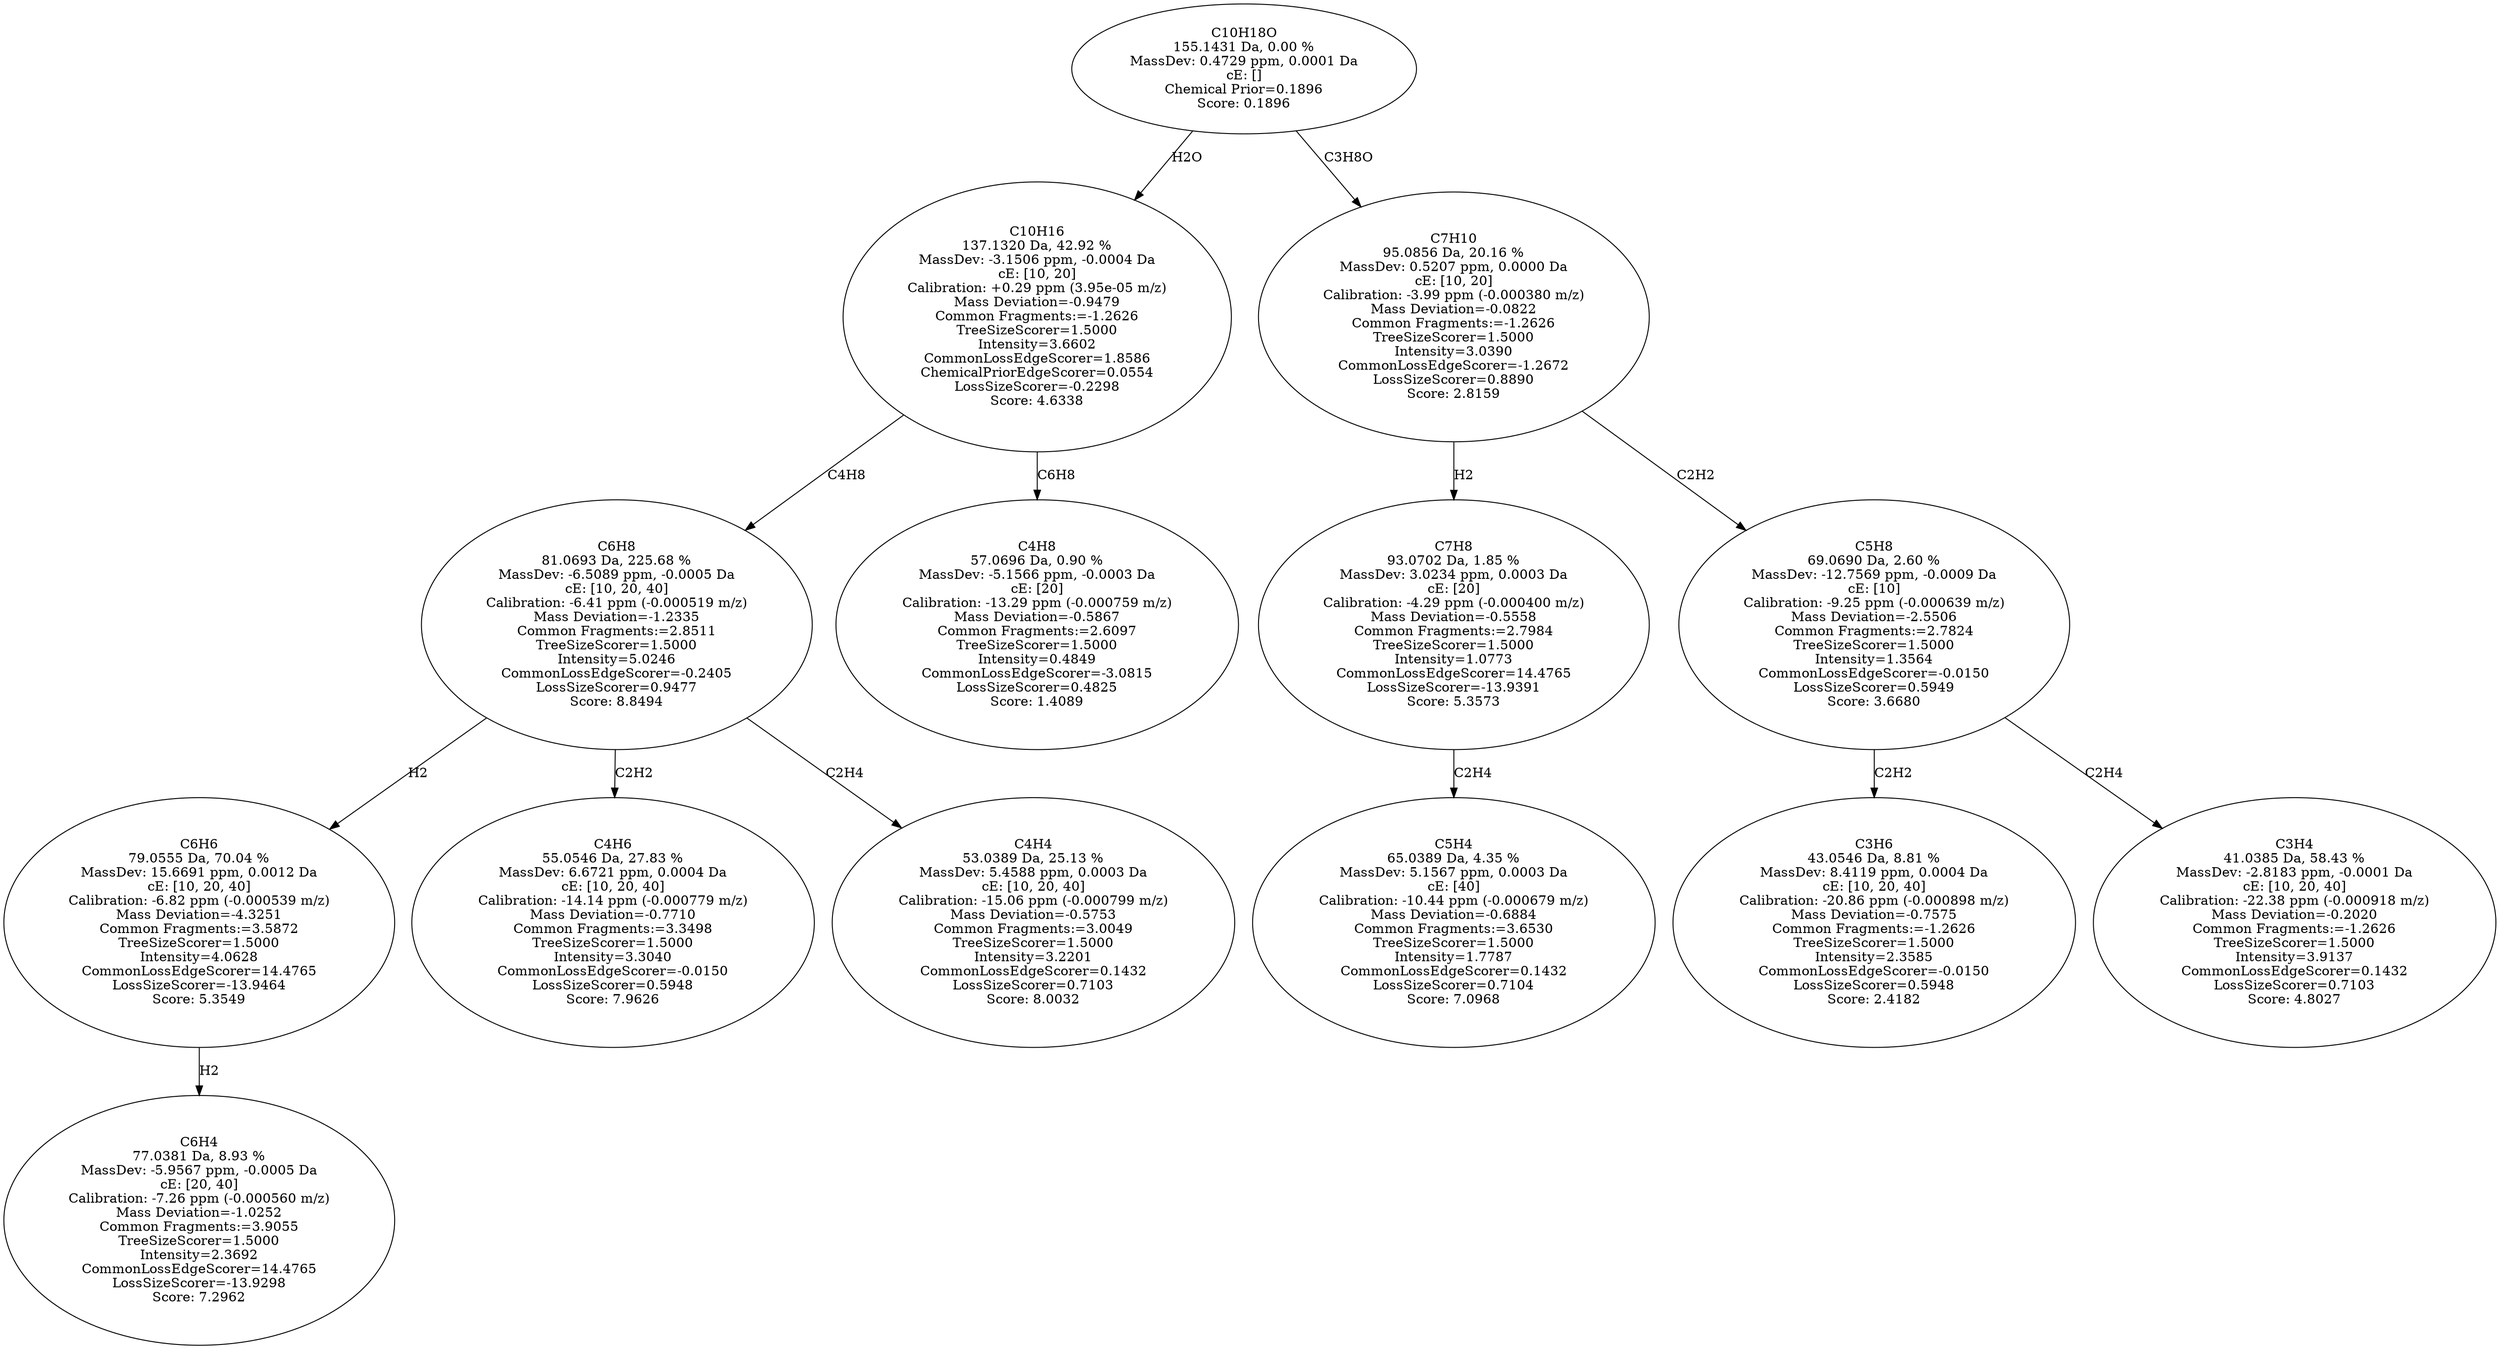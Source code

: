 strict digraph {
v1 [label="C6H4\n77.0381 Da, 8.93 %\nMassDev: -5.9567 ppm, -0.0005 Da\ncE: [20, 40]\nCalibration: -7.26 ppm (-0.000560 m/z)\nMass Deviation=-1.0252\nCommon Fragments:=3.9055\nTreeSizeScorer=1.5000\nIntensity=2.3692\nCommonLossEdgeScorer=14.4765\nLossSizeScorer=-13.9298\nScore: 7.2962"];
v2 [label="C6H6\n79.0555 Da, 70.04 %\nMassDev: 15.6691 ppm, 0.0012 Da\ncE: [10, 20, 40]\nCalibration: -6.82 ppm (-0.000539 m/z)\nMass Deviation=-4.3251\nCommon Fragments:=3.5872\nTreeSizeScorer=1.5000\nIntensity=4.0628\nCommonLossEdgeScorer=14.4765\nLossSizeScorer=-13.9464\nScore: 5.3549"];
v3 [label="C4H6\n55.0546 Da, 27.83 %\nMassDev: 6.6721 ppm, 0.0004 Da\ncE: [10, 20, 40]\nCalibration: -14.14 ppm (-0.000779 m/z)\nMass Deviation=-0.7710\nCommon Fragments:=3.3498\nTreeSizeScorer=1.5000\nIntensity=3.3040\nCommonLossEdgeScorer=-0.0150\nLossSizeScorer=0.5948\nScore: 7.9626"];
v4 [label="C4H4\n53.0389 Da, 25.13 %\nMassDev: 5.4588 ppm, 0.0003 Da\ncE: [10, 20, 40]\nCalibration: -15.06 ppm (-0.000799 m/z)\nMass Deviation=-0.5753\nCommon Fragments:=3.0049\nTreeSizeScorer=1.5000\nIntensity=3.2201\nCommonLossEdgeScorer=0.1432\nLossSizeScorer=0.7103\nScore: 8.0032"];
v5 [label="C6H8\n81.0693 Da, 225.68 %\nMassDev: -6.5089 ppm, -0.0005 Da\ncE: [10, 20, 40]\nCalibration: -6.41 ppm (-0.000519 m/z)\nMass Deviation=-1.2335\nCommon Fragments:=2.8511\nTreeSizeScorer=1.5000\nIntensity=5.0246\nCommonLossEdgeScorer=-0.2405\nLossSizeScorer=0.9477\nScore: 8.8494"];
v6 [label="C4H8\n57.0696 Da, 0.90 %\nMassDev: -5.1566 ppm, -0.0003 Da\ncE: [20]\nCalibration: -13.29 ppm (-0.000759 m/z)\nMass Deviation=-0.5867\nCommon Fragments:=2.6097\nTreeSizeScorer=1.5000\nIntensity=0.4849\nCommonLossEdgeScorer=-3.0815\nLossSizeScorer=0.4825\nScore: 1.4089"];
v7 [label="C10H16\n137.1320 Da, 42.92 %\nMassDev: -3.1506 ppm, -0.0004 Da\ncE: [10, 20]\nCalibration: +0.29 ppm (3.95e-05 m/z)\nMass Deviation=-0.9479\nCommon Fragments:=-1.2626\nTreeSizeScorer=1.5000\nIntensity=3.6602\nCommonLossEdgeScorer=1.8586\nChemicalPriorEdgeScorer=0.0554\nLossSizeScorer=-0.2298\nScore: 4.6338"];
v8 [label="C5H4\n65.0389 Da, 4.35 %\nMassDev: 5.1567 ppm, 0.0003 Da\ncE: [40]\nCalibration: -10.44 ppm (-0.000679 m/z)\nMass Deviation=-0.6884\nCommon Fragments:=3.6530\nTreeSizeScorer=1.5000\nIntensity=1.7787\nCommonLossEdgeScorer=0.1432\nLossSizeScorer=0.7104\nScore: 7.0968"];
v9 [label="C7H8\n93.0702 Da, 1.85 %\nMassDev: 3.0234 ppm, 0.0003 Da\ncE: [20]\nCalibration: -4.29 ppm (-0.000400 m/z)\nMass Deviation=-0.5558\nCommon Fragments:=2.7984\nTreeSizeScorer=1.5000\nIntensity=1.0773\nCommonLossEdgeScorer=14.4765\nLossSizeScorer=-13.9391\nScore: 5.3573"];
v10 [label="C3H6\n43.0546 Da, 8.81 %\nMassDev: 8.4119 ppm, 0.0004 Da\ncE: [10, 20, 40]\nCalibration: -20.86 ppm (-0.000898 m/z)\nMass Deviation=-0.7575\nCommon Fragments:=-1.2626\nTreeSizeScorer=1.5000\nIntensity=2.3585\nCommonLossEdgeScorer=-0.0150\nLossSizeScorer=0.5948\nScore: 2.4182"];
v11 [label="C3H4\n41.0385 Da, 58.43 %\nMassDev: -2.8183 ppm, -0.0001 Da\ncE: [10, 20, 40]\nCalibration: -22.38 ppm (-0.000918 m/z)\nMass Deviation=-0.2020\nCommon Fragments:=-1.2626\nTreeSizeScorer=1.5000\nIntensity=3.9137\nCommonLossEdgeScorer=0.1432\nLossSizeScorer=0.7103\nScore: 4.8027"];
v12 [label="C5H8\n69.0690 Da, 2.60 %\nMassDev: -12.7569 ppm, -0.0009 Da\ncE: [10]\nCalibration: -9.25 ppm (-0.000639 m/z)\nMass Deviation=-2.5506\nCommon Fragments:=2.7824\nTreeSizeScorer=1.5000\nIntensity=1.3564\nCommonLossEdgeScorer=-0.0150\nLossSizeScorer=0.5949\nScore: 3.6680"];
v13 [label="C7H10\n95.0856 Da, 20.16 %\nMassDev: 0.5207 ppm, 0.0000 Da\ncE: [10, 20]\nCalibration: -3.99 ppm (-0.000380 m/z)\nMass Deviation=-0.0822\nCommon Fragments:=-1.2626\nTreeSizeScorer=1.5000\nIntensity=3.0390\nCommonLossEdgeScorer=-1.2672\nLossSizeScorer=0.8890\nScore: 2.8159"];
v14 [label="C10H18O\n155.1431 Da, 0.00 %\nMassDev: 0.4729 ppm, 0.0001 Da\ncE: []\nChemical Prior=0.1896\nScore: 0.1896"];
v2 -> v1 [label="H2"];
v5 -> v2 [label="H2"];
v5 -> v3 [label="C2H2"];
v5 -> v4 [label="C2H4"];
v7 -> v5 [label="C4H8"];
v7 -> v6 [label="C6H8"];
v14 -> v7 [label="H2O"];
v9 -> v8 [label="C2H4"];
v13 -> v9 [label="H2"];
v12 -> v10 [label="C2H2"];
v12 -> v11 [label="C2H4"];
v13 -> v12 [label="C2H2"];
v14 -> v13 [label="C3H8O"];
}